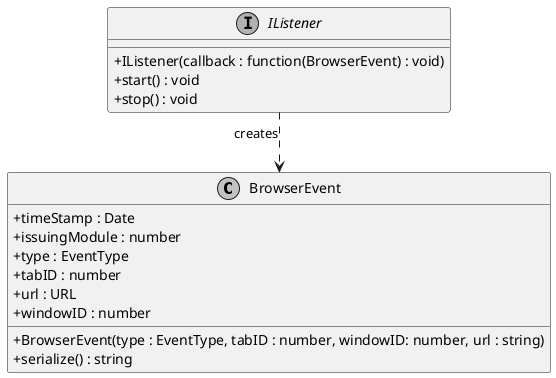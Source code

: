 @startuml
skinparam linetype ortho
skinparam monochrome true
skinparam classAttributeIconSize 0

class BrowserEvent {
    + BrowserEvent(type : EventType, tabID : number, windowID: number, url : string)
    + timeStamp : Date
    + issuingModule : number
    + type : EventType
    + serialize() : string
    + tabID : number
    + url : URL
    + windowID : number
}

IListener .DOWN.> BrowserEvent : creates

interface IListener {
    + IListener(callback : function(BrowserEvent) : void)
    + start() : void
    + stop() : void
}
@enduml
